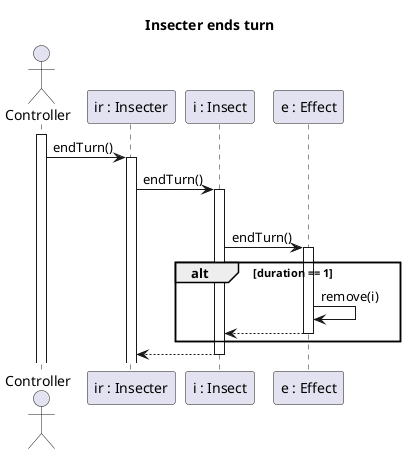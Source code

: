 @startuml Insecter ends turn

title Insecter ends turn

actor Controller
participant "ir : Insecter" as IR
participant "i : Insect" as I
participant "e : Effect" as E

activate Controller
Controller -> IR : endTurn()
activate IR

IR -> I : endTurn()
activate I

loop for(e : effects)
    I -> E : endTurn()
    activate E

    alt duration == 1
    E -> E : remove(i)

    I <--E
    deactivate E
end

IR <-- I
deactivate I

@enduml